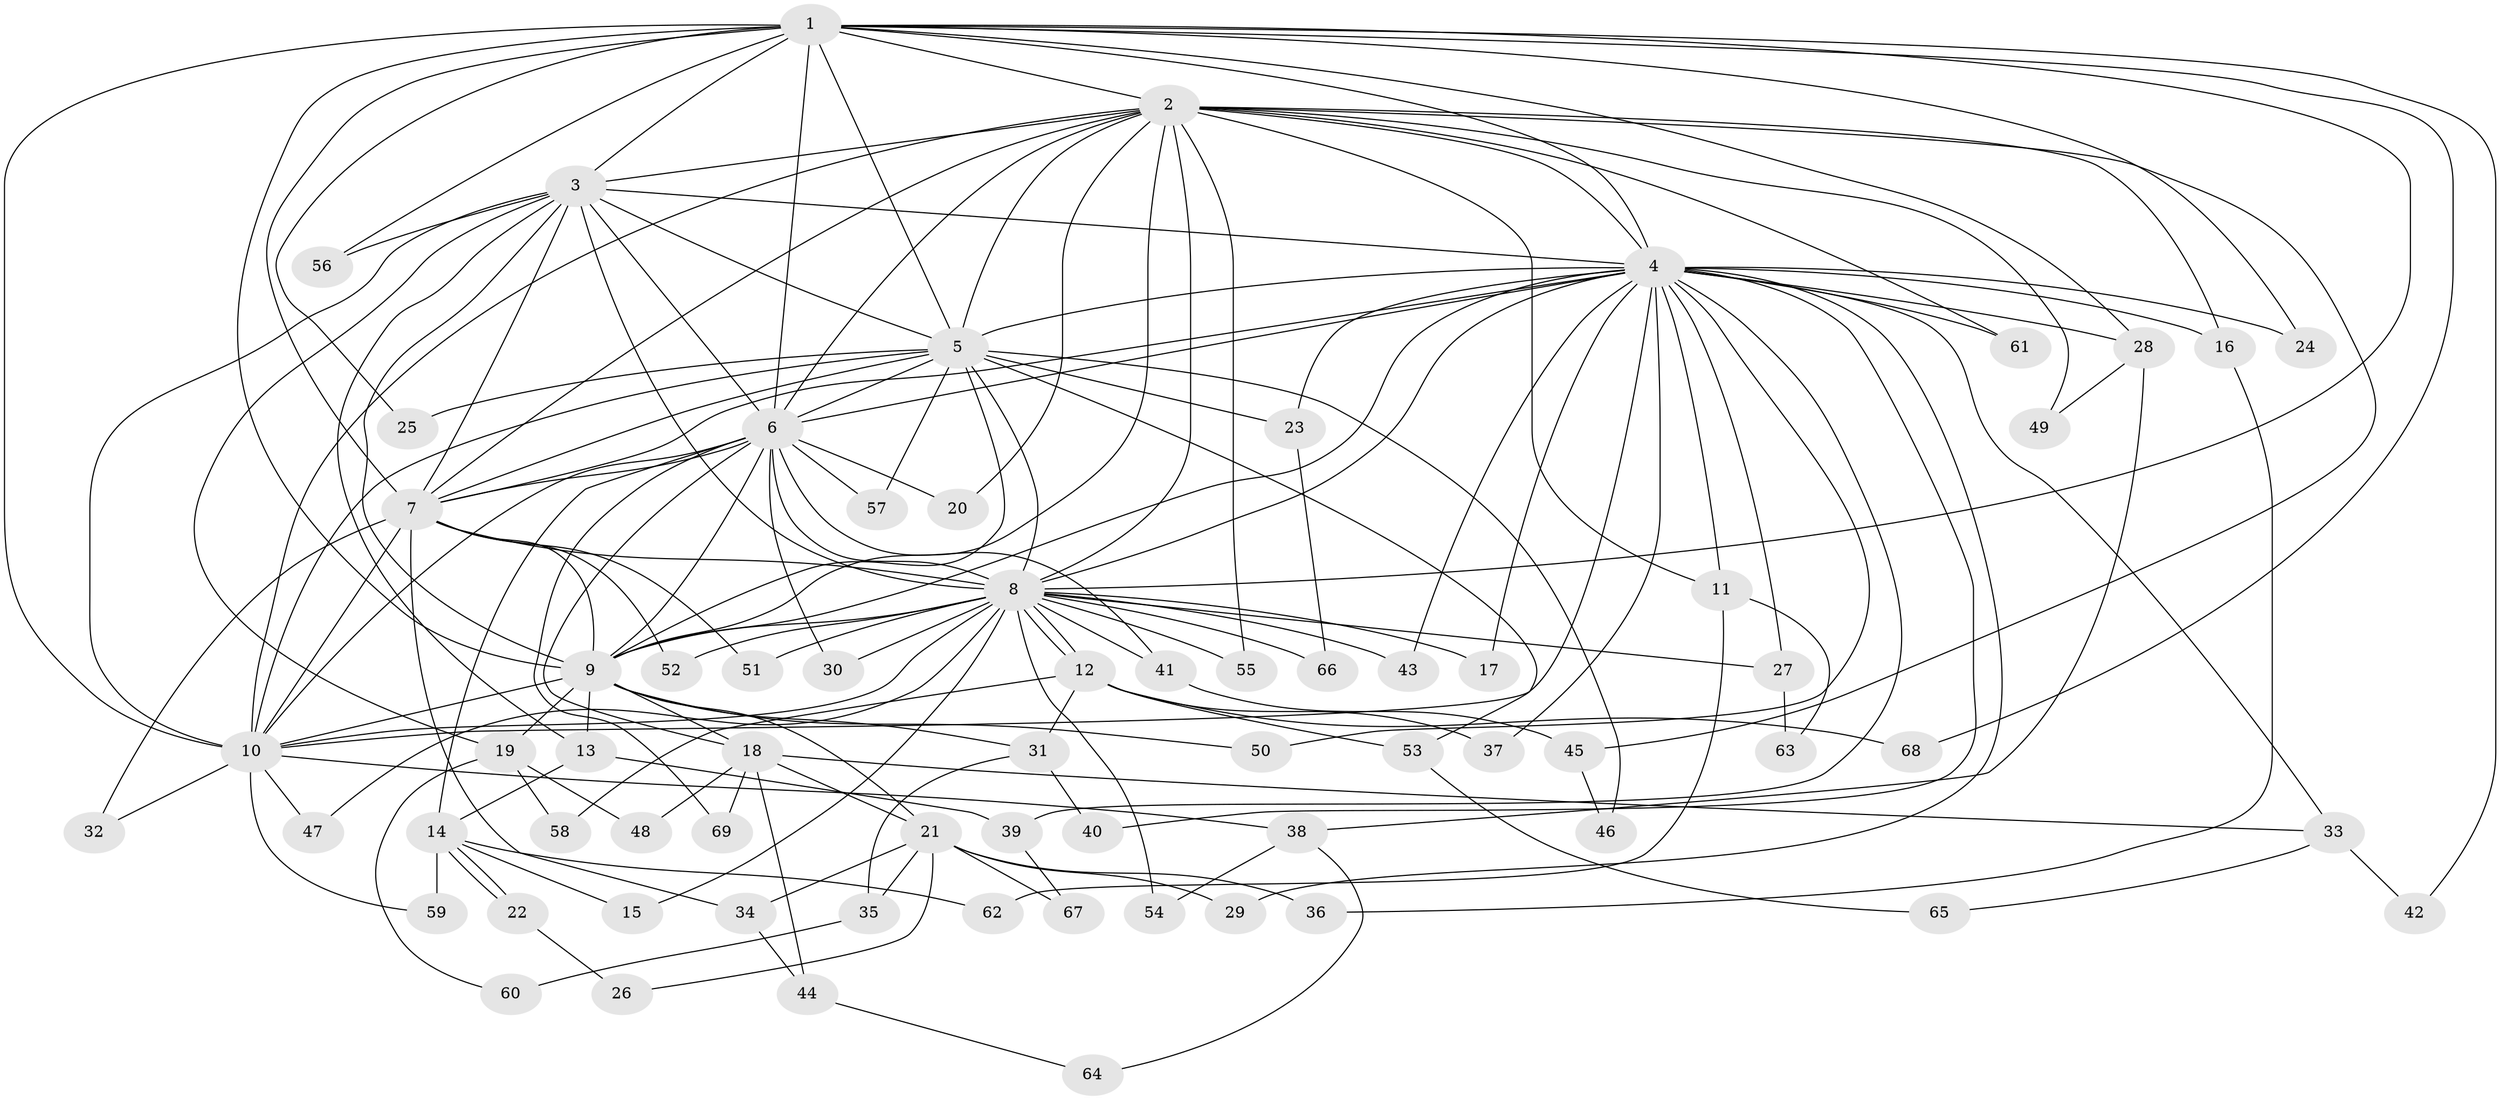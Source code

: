 // coarse degree distribution, {13: 0.06, 14: 0.02, 21: 0.02, 20: 0.02, 18: 0.02, 10: 0.02, 4: 0.08, 6: 0.04, 5: 0.04, 7: 0.04, 2: 0.48, 3: 0.12, 1: 0.04}
// Generated by graph-tools (version 1.1) at 2025/23/03/03/25 07:23:41]
// undirected, 69 vertices, 163 edges
graph export_dot {
graph [start="1"]
  node [color=gray90,style=filled];
  1;
  2;
  3;
  4;
  5;
  6;
  7;
  8;
  9;
  10;
  11;
  12;
  13;
  14;
  15;
  16;
  17;
  18;
  19;
  20;
  21;
  22;
  23;
  24;
  25;
  26;
  27;
  28;
  29;
  30;
  31;
  32;
  33;
  34;
  35;
  36;
  37;
  38;
  39;
  40;
  41;
  42;
  43;
  44;
  45;
  46;
  47;
  48;
  49;
  50;
  51;
  52;
  53;
  54;
  55;
  56;
  57;
  58;
  59;
  60;
  61;
  62;
  63;
  64;
  65;
  66;
  67;
  68;
  69;
  1 -- 2;
  1 -- 3;
  1 -- 4;
  1 -- 5;
  1 -- 6;
  1 -- 7;
  1 -- 8;
  1 -- 9;
  1 -- 10;
  1 -- 24;
  1 -- 25;
  1 -- 28;
  1 -- 42;
  1 -- 56;
  1 -- 68;
  2 -- 3;
  2 -- 4;
  2 -- 5;
  2 -- 6;
  2 -- 7;
  2 -- 8;
  2 -- 9;
  2 -- 10;
  2 -- 11;
  2 -- 16;
  2 -- 20;
  2 -- 45;
  2 -- 49;
  2 -- 55;
  2 -- 61;
  3 -- 4;
  3 -- 5;
  3 -- 6;
  3 -- 7;
  3 -- 8;
  3 -- 9;
  3 -- 10;
  3 -- 13;
  3 -- 19;
  3 -- 56;
  4 -- 5;
  4 -- 6;
  4 -- 7;
  4 -- 8;
  4 -- 9;
  4 -- 10;
  4 -- 11;
  4 -- 16;
  4 -- 17;
  4 -- 23;
  4 -- 24;
  4 -- 27;
  4 -- 28;
  4 -- 29;
  4 -- 33;
  4 -- 37;
  4 -- 39;
  4 -- 40;
  4 -- 43;
  4 -- 50;
  4 -- 61;
  5 -- 6;
  5 -- 7;
  5 -- 8;
  5 -- 9;
  5 -- 10;
  5 -- 23;
  5 -- 25;
  5 -- 46;
  5 -- 53;
  5 -- 57;
  6 -- 7;
  6 -- 8;
  6 -- 9;
  6 -- 10;
  6 -- 14;
  6 -- 18;
  6 -- 20;
  6 -- 30;
  6 -- 41;
  6 -- 57;
  6 -- 69;
  7 -- 8;
  7 -- 9;
  7 -- 10;
  7 -- 32;
  7 -- 34;
  7 -- 51;
  7 -- 52;
  8 -- 9;
  8 -- 10;
  8 -- 12;
  8 -- 12;
  8 -- 15;
  8 -- 17;
  8 -- 27;
  8 -- 30;
  8 -- 41;
  8 -- 43;
  8 -- 47;
  8 -- 51;
  8 -- 52;
  8 -- 54;
  8 -- 55;
  8 -- 66;
  9 -- 10;
  9 -- 13;
  9 -- 18;
  9 -- 19;
  9 -- 21;
  9 -- 31;
  9 -- 50;
  10 -- 32;
  10 -- 38;
  10 -- 47;
  10 -- 59;
  11 -- 62;
  11 -- 63;
  12 -- 31;
  12 -- 37;
  12 -- 53;
  12 -- 58;
  12 -- 68;
  13 -- 14;
  13 -- 39;
  14 -- 15;
  14 -- 22;
  14 -- 22;
  14 -- 59;
  14 -- 62;
  16 -- 36;
  18 -- 21;
  18 -- 33;
  18 -- 44;
  18 -- 48;
  18 -- 69;
  19 -- 48;
  19 -- 58;
  19 -- 60;
  21 -- 26;
  21 -- 29;
  21 -- 34;
  21 -- 35;
  21 -- 36;
  21 -- 67;
  22 -- 26;
  23 -- 66;
  27 -- 63;
  28 -- 38;
  28 -- 49;
  31 -- 35;
  31 -- 40;
  33 -- 42;
  33 -- 65;
  34 -- 44;
  35 -- 60;
  38 -- 54;
  38 -- 64;
  39 -- 67;
  41 -- 45;
  44 -- 64;
  45 -- 46;
  53 -- 65;
}
